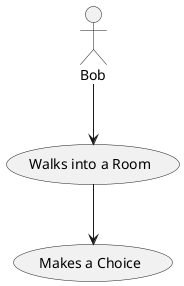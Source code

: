 @startuml

actor "Bob" as Bob

Bob --> (Walks into a Room)
(Walks into a Room) --> (Makes a Choice)

@enduml